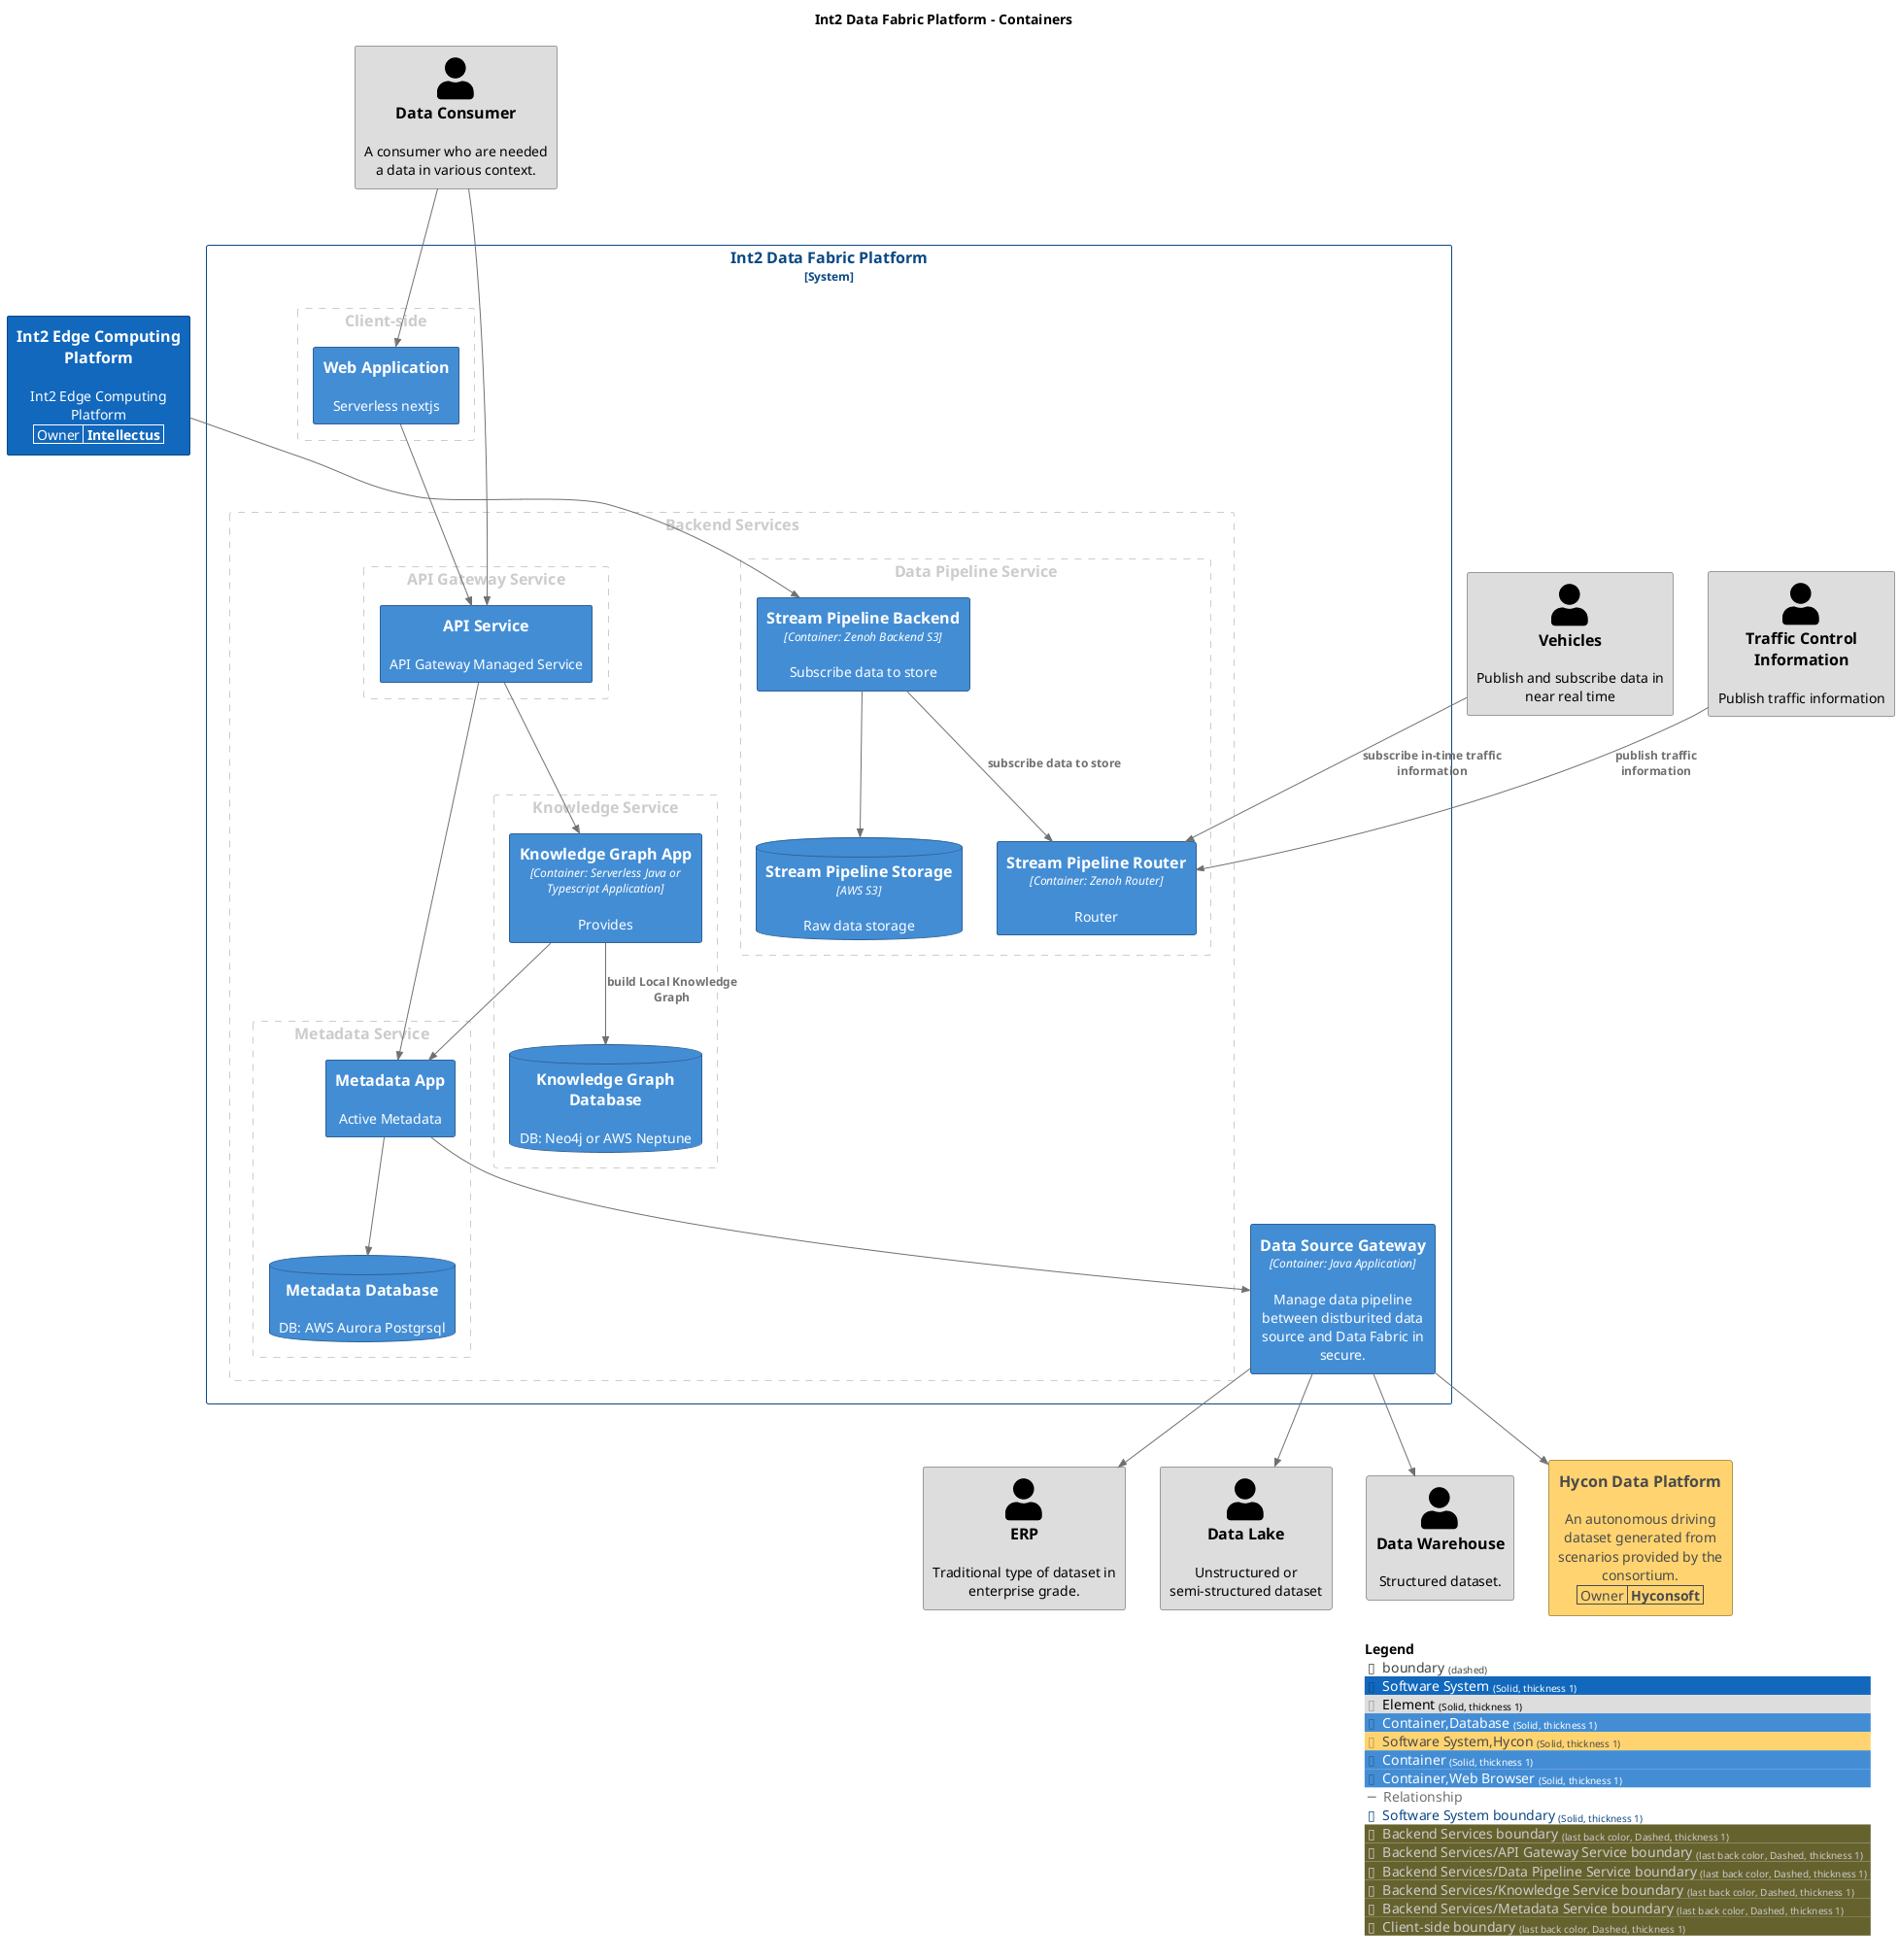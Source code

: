 @startuml
set separator none
title Int2 Data Fabric Platform - Containers

top to bottom direction

!include <C4/C4>
!include <C4/C4_Context>
!include <C4/C4_Container>

AddElementTag("Software System", $bgColor="#1168bd", $borderColor="#0b4884", $fontColor="#ffffff", $sprite="", $shadowing="", $borderStyle="Solid", $borderThickness="1")
AddElementTag("Element", $bgColor="#dddddd", $borderColor="#9a9a9a", $fontColor="#000000", $sprite="", $shadowing="", $borderStyle="Solid", $borderThickness="1")
AddElementTag("Container,Database", $bgColor="#438dd5", $borderColor="#2e6295", $fontColor="#ffffff", $sprite="", $shadowing="", $borderStyle="Solid", $borderThickness="1")
AddElementTag("Software System,Hycon", $bgColor="#ffd470", $borderColor="#b2944e", $fontColor="#4a4a4a", $sprite="", $shadowing="", $borderStyle="Solid", $borderThickness="1")
AddElementTag("Container", $bgColor="#438dd5", $borderColor="#2e6295", $fontColor="#ffffff", $sprite="", $shadowing="", $borderStyle="Solid", $borderThickness="1")
AddElementTag("Container,Web Browser", $bgColor="#438dd5", $borderColor="#2e6295", $fontColor="#ffffff", $sprite="", $shadowing="", $borderStyle="Solid", $borderThickness="1")

AddRelTag("Relationship", $textColor="#707070", $lineColor="#707070", $lineStyle = "")

AddBoundaryTag("Software System", $bgColor="#ffffff", $borderColor="#0b4884", $fontColor="#0b4884", $shadowing="", $borderStyle="Solid", $borderThickness="1")

WithoutPropertyHeader()
AddProperty("Owner","Intellectus")
System(Int2EdgeComputingPlatform, "Int2 Edge Computing Platform", $descr="Int2 Edge Computing Platform", $tags="Software System", $link="")
Person(DataConsumer, "Data Consumer", $descr="A consumer who are needed a data in various context.", $tags="Element", $link="")
Person(ERP, "ERP", $descr="Traditional type of dataset in enterprise grade.", $tags="Element", $link="")
Person(DataLake, "Data Lake", $descr="Unstructured or semi-structured dataset", $tags="Element", $link="")
Person(DataWarehouse, "Data Warehouse", $descr="Structured dataset.", $tags="Element", $link="")
Person(Vehicles, "Vehicles", $descr="Publish and subscribe data in near real time", $tags="Element", $link="")
Person(TrafficControlInformation, "Traffic Control Information", $descr="Publish traffic information", $tags="Element", $link="")
WithoutPropertyHeader()
AddProperty("Owner","Hyconsoft")
System(HyconDataPlatform, "Hycon Data Platform", $descr="An autonomous driving dataset generated from scenarios provided by the consortium.", $tags="Software System,Hycon", $link="")

System_Boundary("Int2DataFabricPlatform_boundary", "Int2 Data Fabric Platform", $tags="Software System") {
  AddBoundaryTag("Backend Services", $borderColor="#cccccc", $fontColor="#cccccc", $borderStyle="Dashed", $borderThickness="1")
  Boundary(group_1, "Backend Services", $tags="Backend Services") {
      AddBoundaryTag("Backend Services/API Gateway Service", $borderColor="#cccccc", $fontColor="#cccccc", $borderStyle="Dashed", $borderThickness="1")
      Boundary(group_2, "API Gateway Service", $tags="Backend Services/API Gateway Service") {
        Container(Int2DataFabricPlatform.APIService, "API Service", $techn="", $descr="API Gateway Managed Service", $tags="Container", $link="")
      }

      AddBoundaryTag("Backend Services/Data Pipeline Service", $borderColor="#cccccc", $fontColor="#cccccc", $borderStyle="Dashed", $borderThickness="1")
      Boundary(group_3, "Data Pipeline Service", $tags="Backend Services/Data Pipeline Service") {
        Container(Int2DataFabricPlatform.StreamPipelineBackend, "Stream Pipeline Backend", $techn="Container: Zenoh Backend S3", $descr="Subscribe data to store", $tags="Container", $link="")
        Container(Int2DataFabricPlatform.StreamPipelineRouter, "Stream Pipeline Router", $techn="Container: Zenoh Router", $descr="Router", $tags="Container", $link="")
        ContainerDb(Int2DataFabricPlatform.StreamPipelineStorage, "Stream Pipeline Storage", $techn="AWS S3", $descr="Raw data storage", $tags="Container,Database", $link="")
      }

      AddBoundaryTag("Backend Services/Knowledge Service", $borderColor="#cccccc", $fontColor="#cccccc", $borderStyle="Dashed", $borderThickness="1")
      Boundary(group_4, "Knowledge Service", $tags="Backend Services/Knowledge Service") {
        Container(Int2DataFabricPlatform.KnowledgeGraphApp, "Knowledge Graph App", $techn="Container: Serverless Java or Typescript Application", $descr="Provides", $tags="Container", $link="")
        ContainerDb(Int2DataFabricPlatform.KnowledgeGraphDatabase, "Knowledge Graph Database", $techn="", $descr="DB: Neo4j or AWS Neptune", $tags="Container,Database", $link="")
      }

      AddBoundaryTag("Backend Services/Metadata Service", $borderColor="#cccccc", $fontColor="#cccccc", $borderStyle="Dashed", $borderThickness="1")
      Boundary(group_5, "Metadata Service", $tags="Backend Services/Metadata Service") {
        Container(Int2DataFabricPlatform.MetadataApp, "Metadata App", $techn="", $descr="Active Metadata", $tags="Container", $link="")
        ContainerDb(Int2DataFabricPlatform.MetadataDatabase, "Metadata Database", $techn="", $descr="DB: AWS Aurora Postgrsql", $tags="Container,Database", $link="")
      }

  }

  AddBoundaryTag("Client-side", $borderColor="#cccccc", $fontColor="#cccccc", $borderStyle="Dashed", $borderThickness="1")
  Boundary(group_6, "Client-side", $tags="Client-side") {
    Container(Int2DataFabricPlatform.WebApplication, "Web Application", $techn="", $descr="Serverless nextjs", $tags="Container,Web Browser", $link="")
  }

  Container(Int2DataFabricPlatform.DataSourceGateway, "Data Source Gateway", $techn="Container: Java Application", $descr="Manage data pipeline between distburited data source and Data Fabric in secure.", $tags="Container", $link="")
}

Rel(Int2DataFabricPlatform.StreamPipelineBackend, Int2DataFabricPlatform.StreamPipelineRouter, "subscribe data to store", $techn="", $tags="Relationship", $link="")
Rel(Int2DataFabricPlatform.StreamPipelineBackend, Int2DataFabricPlatform.StreamPipelineStorage, "", $techn="", $tags="Relationship", $link="")
Rel(TrafficControlInformation, Int2DataFabricPlatform.StreamPipelineRouter, "publish traffic information", $techn="", $tags="Relationship", $link="")
Rel(Int2EdgeComputingPlatform, Int2DataFabricPlatform.StreamPipelineBackend, "", $techn="", $tags="Relationship", $link="")
Rel(Int2DataFabricPlatform.DataSourceGateway, HyconDataPlatform, "", $techn="", $tags="Relationship", $link="")
Rel(DataConsumer, Int2DataFabricPlatform.APIService, "", $techn="", $tags="Relationship", $link="")
Rel(DataConsumer, Int2DataFabricPlatform.WebApplication, "", $techn="", $tags="Relationship", $link="")
Rel(Int2DataFabricPlatform.KnowledgeGraphApp, Int2DataFabricPlatform.KnowledgeGraphDatabase, "build Local Knowledge Graph", $techn="", $tags="Relationship", $link="")
Rel(Int2DataFabricPlatform.KnowledgeGraphApp, Int2DataFabricPlatform.MetadataApp, "", $techn="", $tags="Relationship", $link="")
Rel(Int2DataFabricPlatform.DataSourceGateway, ERP, "", $techn="", $tags="Relationship", $link="")
Rel(Int2DataFabricPlatform.DataSourceGateway, DataLake, "", $techn="", $tags="Relationship", $link="")
Rel(Int2DataFabricPlatform.DataSourceGateway, DataWarehouse, "", $techn="", $tags="Relationship", $link="")
Rel(Vehicles, Int2DataFabricPlatform.StreamPipelineRouter, "subscribe in-time traffic information", $techn="", $tags="Relationship", $link="")
Rel(Int2DataFabricPlatform.MetadataApp, Int2DataFabricPlatform.DataSourceGateway, "", $techn="", $tags="Relationship", $link="")
Rel(Int2DataFabricPlatform.MetadataApp, Int2DataFabricPlatform.MetadataDatabase, "", $techn="", $tags="Relationship", $link="")
Rel(Int2DataFabricPlatform.APIService, Int2DataFabricPlatform.KnowledgeGraphApp, "", $techn="", $tags="Relationship", $link="")
Rel(Int2DataFabricPlatform.APIService, Int2DataFabricPlatform.MetadataApp, "", $techn="", $tags="Relationship", $link="")
Rel(Int2DataFabricPlatform.WebApplication, Int2DataFabricPlatform.APIService, "", $techn="", $tags="Relationship", $link="")

SHOW_LEGEND(true)
@enduml